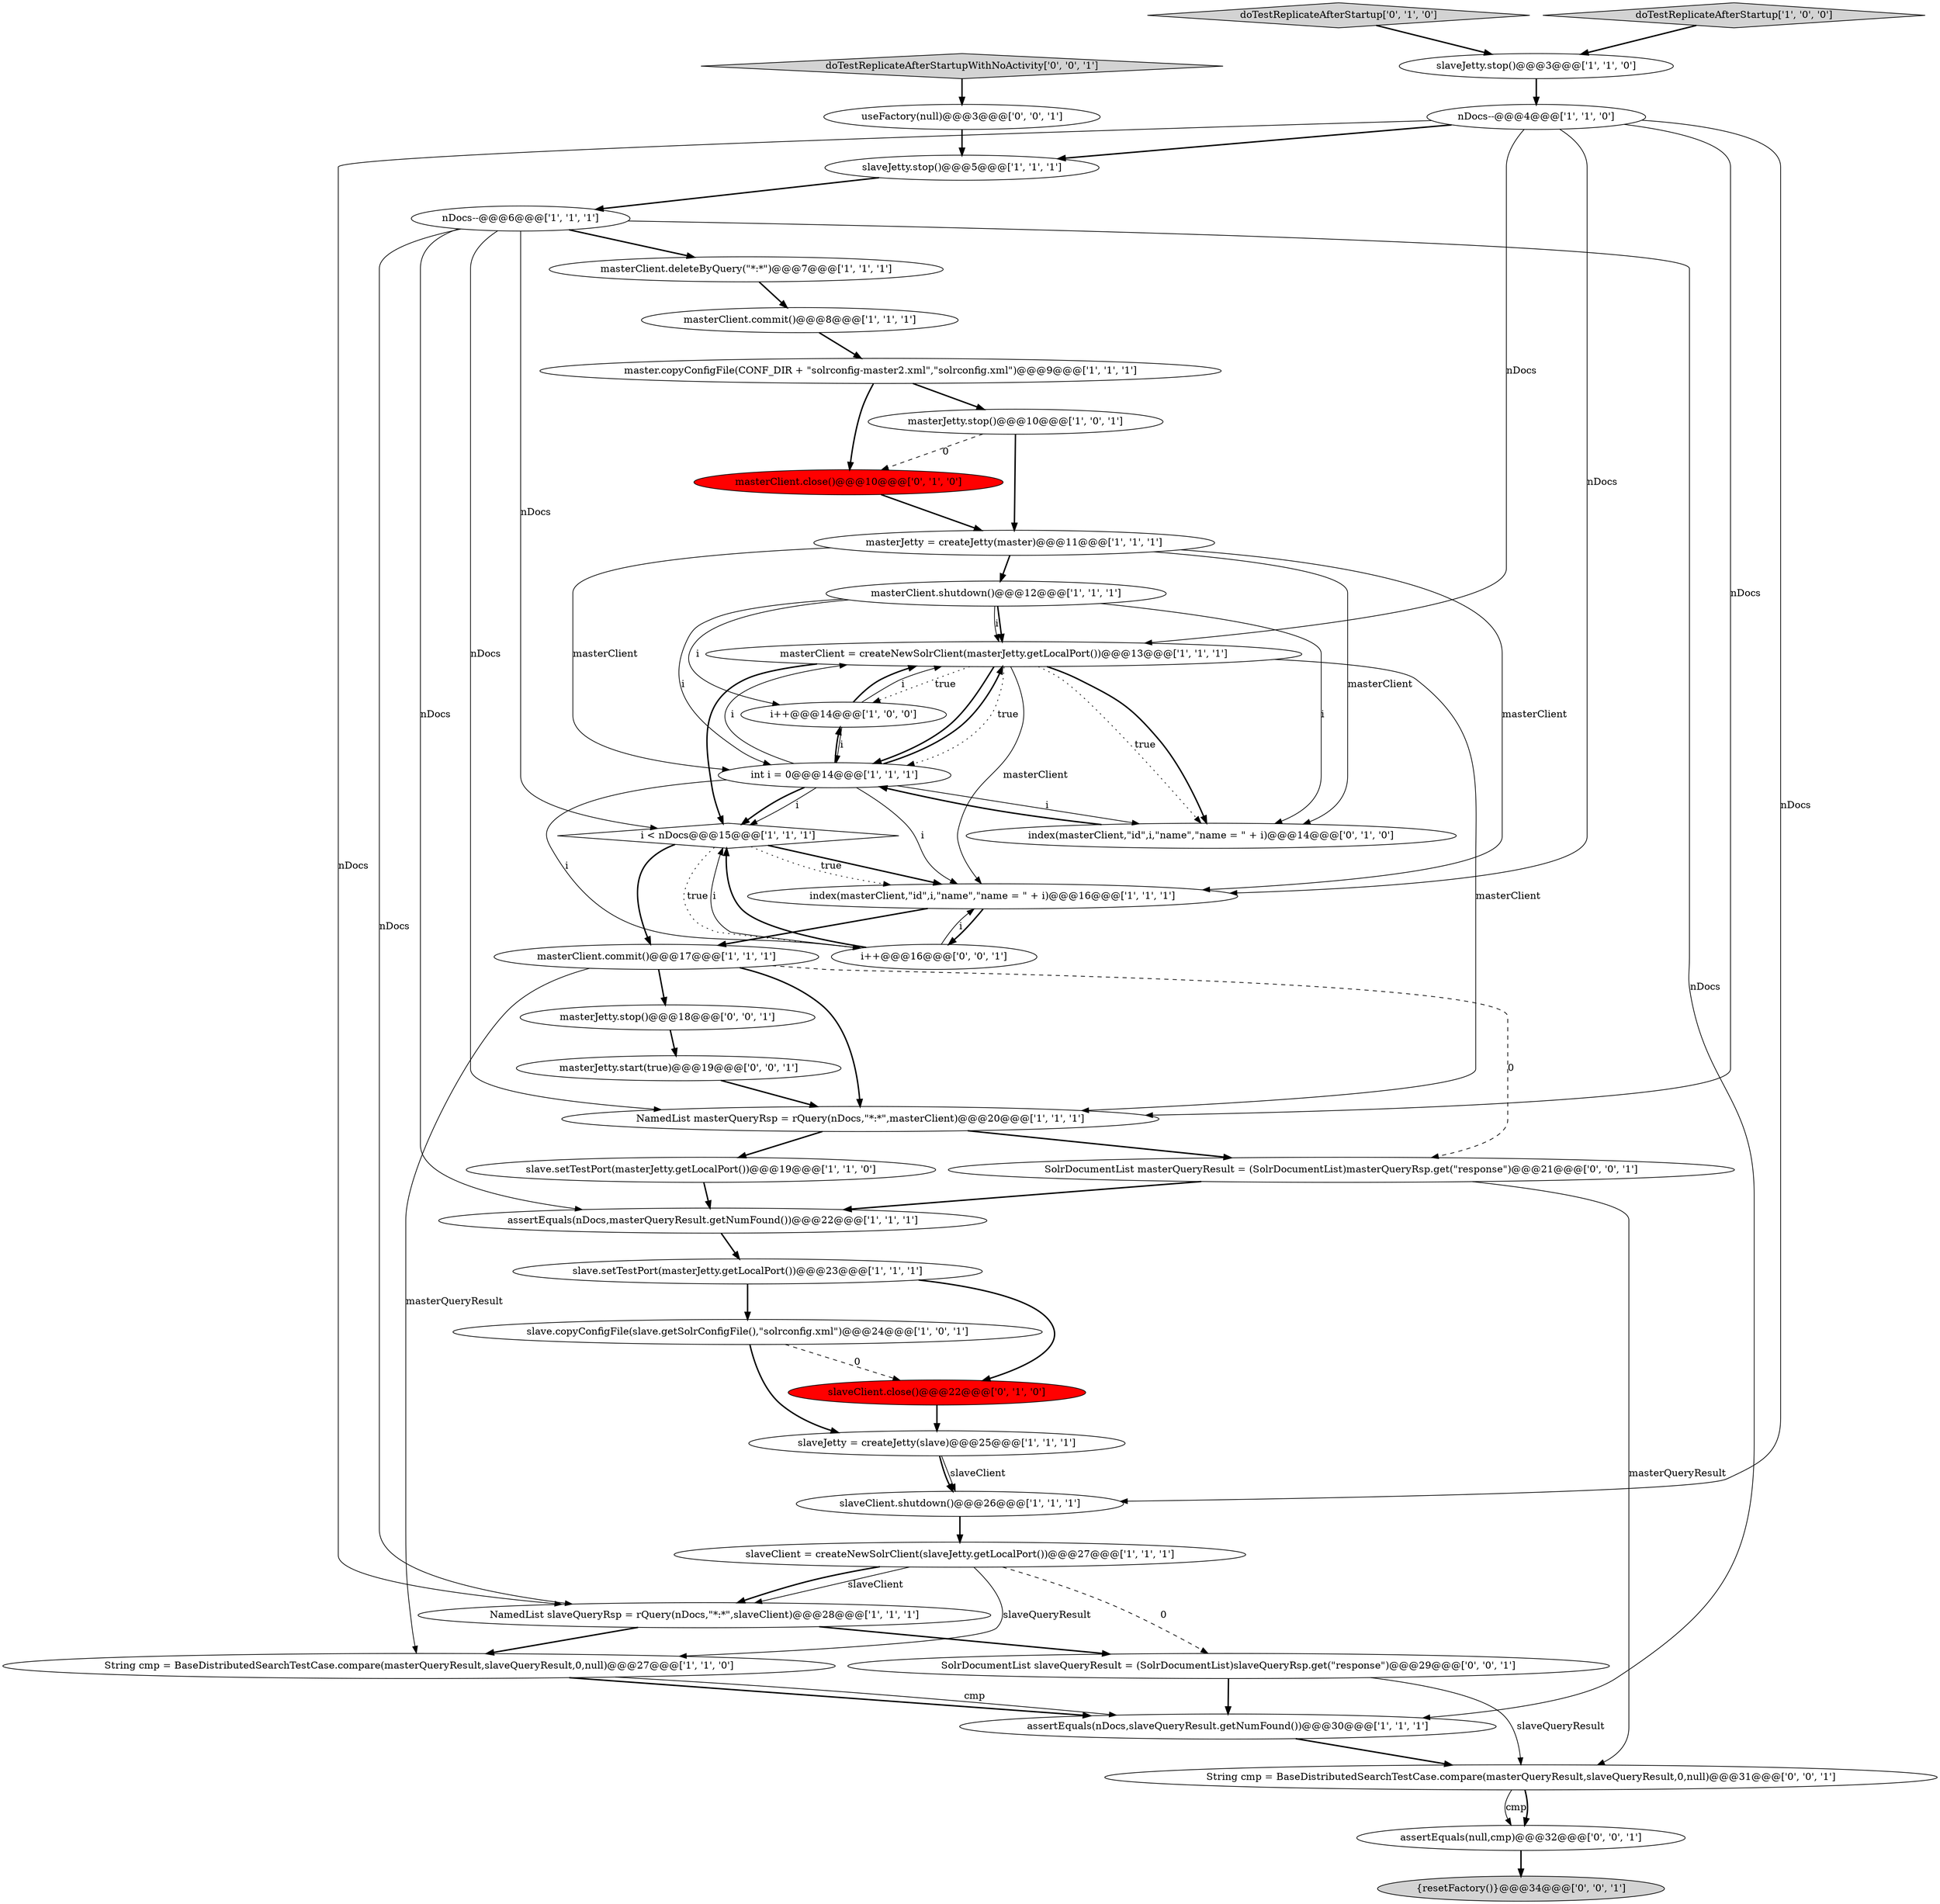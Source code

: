 digraph {
11 [style = filled, label = "slaveJetty.stop()@@@3@@@['1', '1', '0']", fillcolor = white, shape = ellipse image = "AAA0AAABBB1BBB"];
3 [style = filled, label = "i++@@@14@@@['1', '0', '0']", fillcolor = white, shape = ellipse image = "AAA0AAABBB1BBB"];
13 [style = filled, label = "assertEquals(nDocs,slaveQueryResult.getNumFound())@@@30@@@['1', '1', '1']", fillcolor = white, shape = ellipse image = "AAA0AAABBB1BBB"];
30 [style = filled, label = "doTestReplicateAfterStartup['0', '1', '0']", fillcolor = lightgray, shape = diamond image = "AAA0AAABBB2BBB"];
10 [style = filled, label = "masterClient = createNewSolrClient(masterJetty.getLocalPort())@@@13@@@['1', '1', '1']", fillcolor = white, shape = ellipse image = "AAA0AAABBB1BBB"];
2 [style = filled, label = "index(masterClient,\"id\",i,\"name\",\"name = \" + i)@@@16@@@['1', '1', '1']", fillcolor = white, shape = ellipse image = "AAA0AAABBB1BBB"];
22 [style = filled, label = "slaveJetty = createJetty(slave)@@@25@@@['1', '1', '1']", fillcolor = white, shape = ellipse image = "AAA0AAABBB1BBB"];
25 [style = filled, label = "master.copyConfigFile(CONF_DIR + \"solrconfig-master2.xml\",\"solrconfig.xml\")@@@9@@@['1', '1', '1']", fillcolor = white, shape = ellipse image = "AAA0AAABBB1BBB"];
15 [style = filled, label = "nDocs--@@@6@@@['1', '1', '1']", fillcolor = white, shape = ellipse image = "AAA0AAABBB1BBB"];
9 [style = filled, label = "slaveJetty.stop()@@@5@@@['1', '1', '1']", fillcolor = white, shape = ellipse image = "AAA0AAABBB1BBB"];
26 [style = filled, label = "slaveClient.shutdown()@@@26@@@['1', '1', '1']", fillcolor = white, shape = ellipse image = "AAA0AAABBB1BBB"];
27 [style = filled, label = "String cmp = BaseDistributedSearchTestCase.compare(masterQueryResult,slaveQueryResult,0,null)@@@27@@@['1', '1', '0']", fillcolor = white, shape = ellipse image = "AAA0AAABBB1BBB"];
28 [style = filled, label = "masterClient.close()@@@10@@@['0', '1', '0']", fillcolor = red, shape = ellipse image = "AAA1AAABBB2BBB"];
32 [style = filled, label = "masterJetty.start(true)@@@19@@@['0', '0', '1']", fillcolor = white, shape = ellipse image = "AAA0AAABBB3BBB"];
5 [style = filled, label = "NamedList slaveQueryRsp = rQuery(nDocs,\"*:*\",slaveClient)@@@28@@@['1', '1', '1']", fillcolor = white, shape = ellipse image = "AAA0AAABBB1BBB"];
35 [style = filled, label = "doTestReplicateAfterStartupWithNoActivity['0', '0', '1']", fillcolor = lightgray, shape = diamond image = "AAA0AAABBB3BBB"];
37 [style = filled, label = "i++@@@16@@@['0', '0', '1']", fillcolor = white, shape = ellipse image = "AAA0AAABBB3BBB"];
34 [style = filled, label = "{resetFactory()}@@@34@@@['0', '0', '1']", fillcolor = lightgray, shape = ellipse image = "AAA0AAABBB3BBB"];
12 [style = filled, label = "i < nDocs@@@15@@@['1', '1', '1']", fillcolor = white, shape = diamond image = "AAA0AAABBB1BBB"];
0 [style = filled, label = "masterJetty.stop()@@@10@@@['1', '0', '1']", fillcolor = white, shape = ellipse image = "AAA0AAABBB1BBB"];
17 [style = filled, label = "doTestReplicateAfterStartup['1', '0', '0']", fillcolor = lightgray, shape = diamond image = "AAA0AAABBB1BBB"];
16 [style = filled, label = "assertEquals(nDocs,masterQueryResult.getNumFound())@@@22@@@['1', '1', '1']", fillcolor = white, shape = ellipse image = "AAA0AAABBB1BBB"];
39 [style = filled, label = "SolrDocumentList slaveQueryResult = (SolrDocumentList)slaveQueryRsp.get(\"response\")@@@29@@@['0', '0', '1']", fillcolor = white, shape = ellipse image = "AAA0AAABBB3BBB"];
29 [style = filled, label = "index(masterClient,\"id\",i,\"name\",\"name = \" + i)@@@14@@@['0', '1', '0']", fillcolor = white, shape = ellipse image = "AAA0AAABBB2BBB"];
33 [style = filled, label = "String cmp = BaseDistributedSearchTestCase.compare(masterQueryResult,slaveQueryResult,0,null)@@@31@@@['0', '0', '1']", fillcolor = white, shape = ellipse image = "AAA0AAABBB3BBB"];
36 [style = filled, label = "SolrDocumentList masterQueryResult = (SolrDocumentList)masterQueryRsp.get(\"response\")@@@21@@@['0', '0', '1']", fillcolor = white, shape = ellipse image = "AAA0AAABBB3BBB"];
21 [style = filled, label = "int i = 0@@@14@@@['1', '1', '1']", fillcolor = white, shape = ellipse image = "AAA0AAABBB1BBB"];
18 [style = filled, label = "masterClient.commit()@@@17@@@['1', '1', '1']", fillcolor = white, shape = ellipse image = "AAA0AAABBB1BBB"];
40 [style = filled, label = "assertEquals(null,cmp)@@@32@@@['0', '0', '1']", fillcolor = white, shape = ellipse image = "AAA0AAABBB3BBB"];
23 [style = filled, label = "masterJetty = createJetty(master)@@@11@@@['1', '1', '1']", fillcolor = white, shape = ellipse image = "AAA0AAABBB1BBB"];
41 [style = filled, label = "masterJetty.stop()@@@18@@@['0', '0', '1']", fillcolor = white, shape = ellipse image = "AAA0AAABBB3BBB"];
38 [style = filled, label = "useFactory(null)@@@3@@@['0', '0', '1']", fillcolor = white, shape = ellipse image = "AAA0AAABBB3BBB"];
24 [style = filled, label = "masterClient.deleteByQuery(\"*:*\")@@@7@@@['1', '1', '1']", fillcolor = white, shape = ellipse image = "AAA0AAABBB1BBB"];
1 [style = filled, label = "slave.setTestPort(masterJetty.getLocalPort())@@@19@@@['1', '1', '0']", fillcolor = white, shape = ellipse image = "AAA0AAABBB1BBB"];
14 [style = filled, label = "masterClient.shutdown()@@@12@@@['1', '1', '1']", fillcolor = white, shape = ellipse image = "AAA0AAABBB1BBB"];
7 [style = filled, label = "slave.setTestPort(masterJetty.getLocalPort())@@@23@@@['1', '1', '1']", fillcolor = white, shape = ellipse image = "AAA0AAABBB1BBB"];
4 [style = filled, label = "slaveClient = createNewSolrClient(slaveJetty.getLocalPort())@@@27@@@['1', '1', '1']", fillcolor = white, shape = ellipse image = "AAA0AAABBB1BBB"];
8 [style = filled, label = "slave.copyConfigFile(slave.getSolrConfigFile(),\"solrconfig.xml\")@@@24@@@['1', '0', '1']", fillcolor = white, shape = ellipse image = "AAA0AAABBB1BBB"];
19 [style = filled, label = "NamedList masterQueryRsp = rQuery(nDocs,\"*:*\",masterClient)@@@20@@@['1', '1', '1']", fillcolor = white, shape = ellipse image = "AAA0AAABBB1BBB"];
6 [style = filled, label = "nDocs--@@@4@@@['1', '1', '0']", fillcolor = white, shape = ellipse image = "AAA0AAABBB1BBB"];
31 [style = filled, label = "slaveClient.close()@@@22@@@['0', '1', '0']", fillcolor = red, shape = ellipse image = "AAA1AAABBB2BBB"];
20 [style = filled, label = "masterClient.commit()@@@8@@@['1', '1', '1']", fillcolor = white, shape = ellipse image = "AAA0AAABBB1BBB"];
27->13 [style = bold, label=""];
21->10 [style = bold, label=""];
10->2 [style = solid, label="masterClient"];
37->12 [style = solid, label="i"];
16->7 [style = bold, label=""];
6->5 [style = solid, label="nDocs"];
10->3 [style = dotted, label="true"];
19->36 [style = bold, label=""];
7->31 [style = bold, label=""];
4->39 [style = dashed, label="0"];
7->8 [style = bold, label=""];
4->5 [style = solid, label="slaveClient"];
10->29 [style = dotted, label="true"];
23->2 [style = solid, label="masterClient"];
21->2 [style = solid, label="i"];
15->19 [style = solid, label="nDocs"];
19->1 [style = bold, label=""];
12->2 [style = bold, label=""];
30->11 [style = bold, label=""];
10->12 [style = bold, label=""];
12->18 [style = bold, label=""];
35->38 [style = bold, label=""];
21->3 [style = bold, label=""];
25->28 [style = bold, label=""];
41->32 [style = bold, label=""];
5->39 [style = bold, label=""];
18->27 [style = solid, label="masterQueryResult"];
12->2 [style = dotted, label="true"];
18->19 [style = bold, label=""];
14->10 [style = bold, label=""];
2->18 [style = bold, label=""];
3->21 [style = solid, label="i"];
15->16 [style = solid, label="nDocs"];
10->21 [style = bold, label=""];
40->34 [style = bold, label=""];
6->19 [style = solid, label="nDocs"];
15->13 [style = solid, label="nDocs"];
0->28 [style = dashed, label="0"];
20->25 [style = bold, label=""];
26->4 [style = bold, label=""];
8->22 [style = bold, label=""];
23->14 [style = bold, label=""];
24->20 [style = bold, label=""];
3->10 [style = bold, label=""];
3->10 [style = solid, label="i"];
0->23 [style = bold, label=""];
6->2 [style = solid, label="nDocs"];
1->16 [style = bold, label=""];
36->33 [style = solid, label="masterQueryResult"];
21->29 [style = solid, label="i"];
14->21 [style = solid, label="i"];
36->16 [style = bold, label=""];
21->10 [style = solid, label="i"];
18->41 [style = bold, label=""];
6->26 [style = solid, label="nDocs"];
27->13 [style = solid, label="cmp"];
15->5 [style = solid, label="nDocs"];
12->37 [style = dotted, label="true"];
25->0 [style = bold, label=""];
22->26 [style = bold, label=""];
6->10 [style = solid, label="nDocs"];
22->26 [style = solid, label="slaveClient"];
39->13 [style = bold, label=""];
21->37 [style = solid, label="i"];
38->9 [style = bold, label=""];
14->10 [style = solid, label="i"];
32->19 [style = bold, label=""];
14->3 [style = solid, label="i"];
29->21 [style = bold, label=""];
37->12 [style = bold, label=""];
21->12 [style = bold, label=""];
21->12 [style = solid, label="i"];
15->12 [style = solid, label="nDocs"];
28->23 [style = bold, label=""];
18->36 [style = dashed, label="0"];
39->33 [style = solid, label="slaveQueryResult"];
23->29 [style = solid, label="masterClient"];
4->5 [style = bold, label=""];
33->40 [style = solid, label="cmp"];
31->22 [style = bold, label=""];
11->6 [style = bold, label=""];
4->27 [style = solid, label="slaveQueryResult"];
10->19 [style = solid, label="masterClient"];
37->2 [style = solid, label="i"];
23->21 [style = solid, label="masterClient"];
33->40 [style = bold, label=""];
10->29 [style = bold, label=""];
14->29 [style = solid, label="i"];
9->15 [style = bold, label=""];
15->24 [style = bold, label=""];
5->27 [style = bold, label=""];
8->31 [style = dashed, label="0"];
6->9 [style = bold, label=""];
2->37 [style = bold, label=""];
13->33 [style = bold, label=""];
10->21 [style = dotted, label="true"];
17->11 [style = bold, label=""];
}
